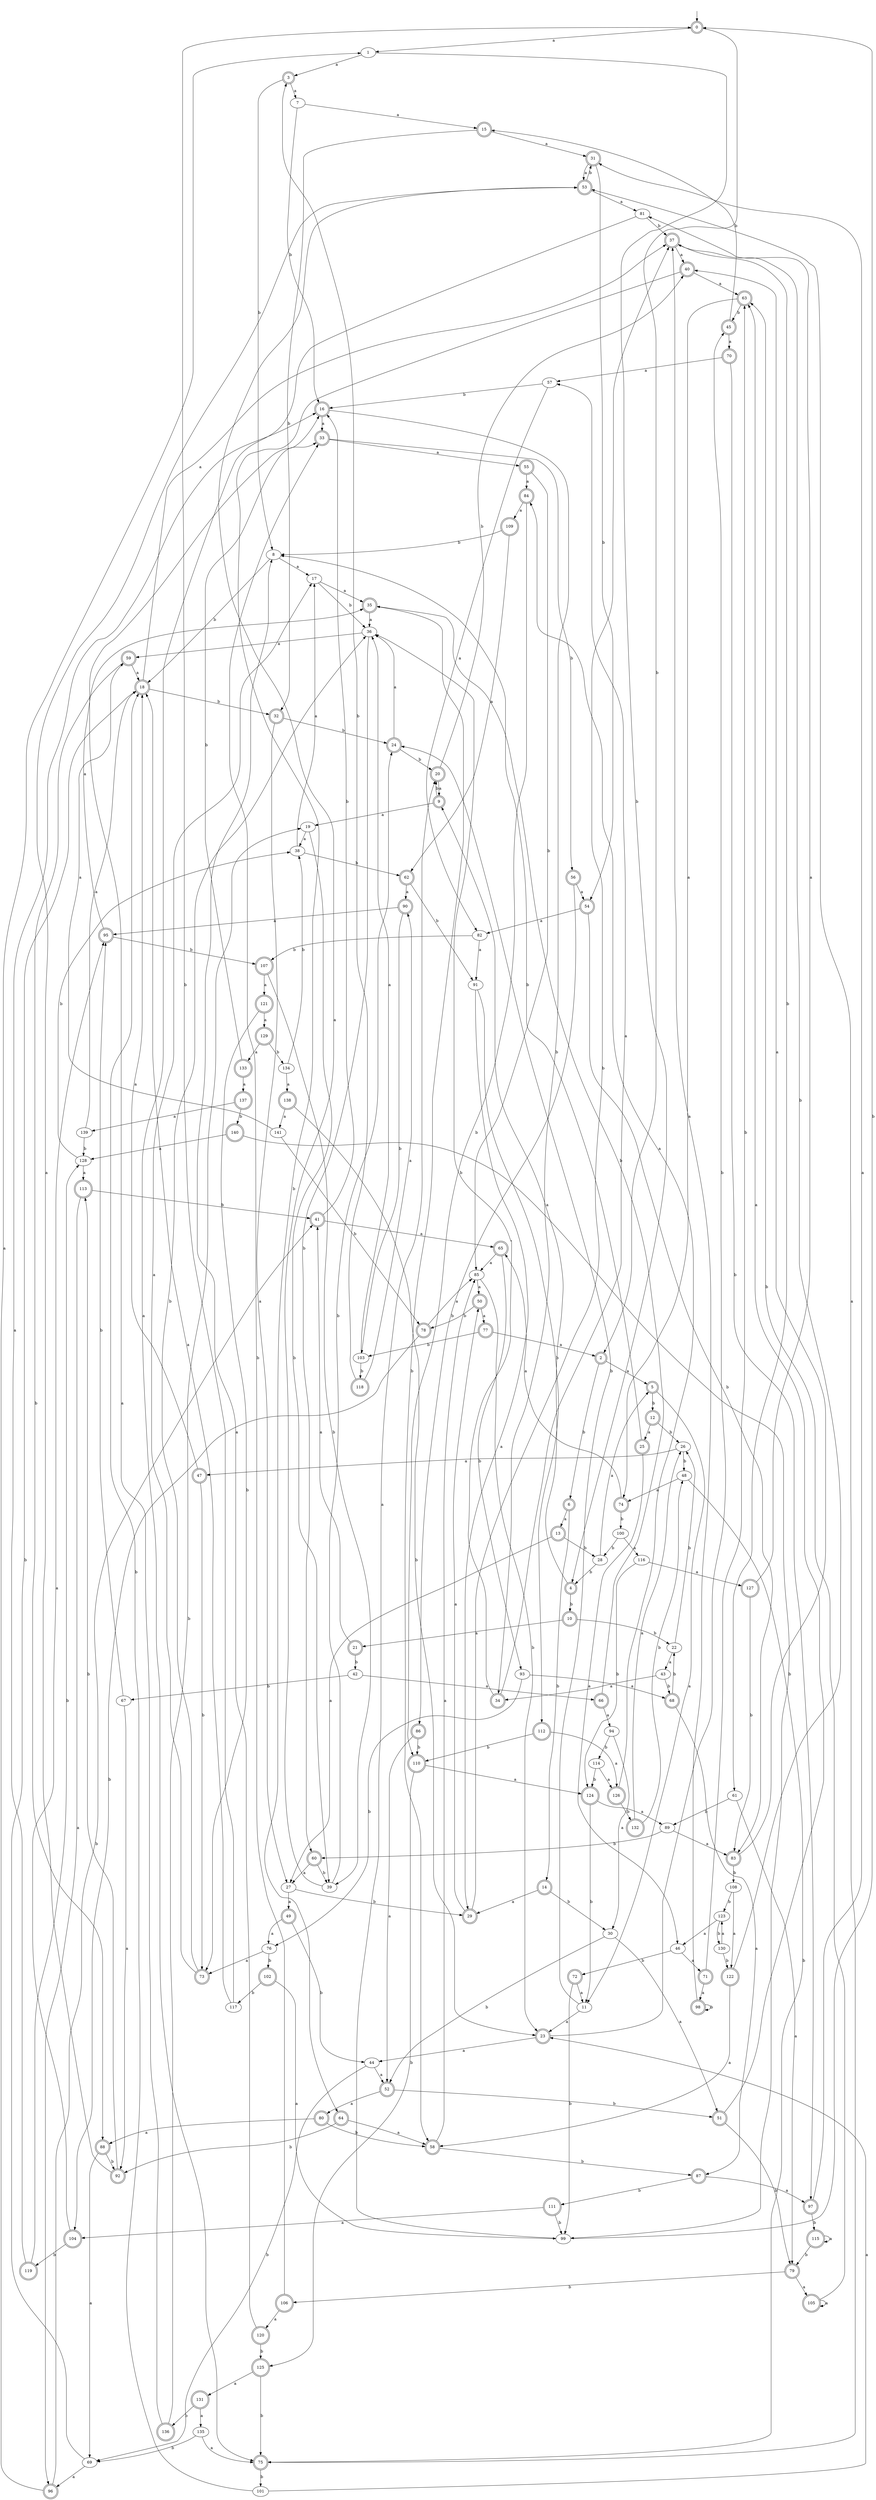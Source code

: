 digraph RandomDFA {
  __start0 [label="", shape=none];
  __start0 -> 0 [label=""];
  0 [shape=circle] [shape=doublecircle]
  0 -> 1 [label="a"]
  0 -> 2 [label="b"]
  1
  1 -> 3 [label="a"]
  1 -> 4 [label="b"]
  2 [shape=doublecircle]
  2 -> 5 [label="a"]
  2 -> 6 [label="b"]
  3 [shape=doublecircle]
  3 -> 7 [label="a"]
  3 -> 8 [label="b"]
  4 [shape=doublecircle]
  4 -> 9 [label="a"]
  4 -> 10 [label="b"]
  5 [shape=doublecircle]
  5 -> 11 [label="a"]
  5 -> 12 [label="b"]
  6 [shape=doublecircle]
  6 -> 13 [label="a"]
  6 -> 14 [label="b"]
  7
  7 -> 15 [label="a"]
  7 -> 16 [label="b"]
  8
  8 -> 17 [label="a"]
  8 -> 18 [label="b"]
  9 [shape=doublecircle]
  9 -> 19 [label="a"]
  9 -> 20 [label="b"]
  10 [shape=doublecircle]
  10 -> 21 [label="a"]
  10 -> 22 [label="b"]
  11
  11 -> 23 [label="a"]
  11 -> 24 [label="b"]
  12 [shape=doublecircle]
  12 -> 25 [label="a"]
  12 -> 26 [label="b"]
  13 [shape=doublecircle]
  13 -> 27 [label="a"]
  13 -> 28 [label="b"]
  14 [shape=doublecircle]
  14 -> 29 [label="a"]
  14 -> 30 [label="b"]
  15 [shape=doublecircle]
  15 -> 31 [label="a"]
  15 -> 32 [label="b"]
  16 [shape=doublecircle]
  16 -> 33 [label="a"]
  16 -> 34 [label="b"]
  17
  17 -> 35 [label="a"]
  17 -> 36 [label="b"]
  18 [shape=doublecircle]
  18 -> 37 [label="a"]
  18 -> 32 [label="b"]
  19
  19 -> 38 [label="a"]
  19 -> 39 [label="b"]
  20 [shape=doublecircle]
  20 -> 9 [label="a"]
  20 -> 40 [label="b"]
  21 [shape=doublecircle]
  21 -> 41 [label="a"]
  21 -> 42 [label="b"]
  22
  22 -> 43 [label="a"]
  22 -> 26 [label="b"]
  23 [shape=doublecircle]
  23 -> 44 [label="a"]
  23 -> 45 [label="b"]
  24 [shape=doublecircle]
  24 -> 36 [label="a"]
  24 -> 20 [label="b"]
  25 [shape=doublecircle]
  25 -> 46 [label="a"]
  25 -> 8 [label="b"]
  26
  26 -> 47 [label="a"]
  26 -> 48 [label="b"]
  27
  27 -> 49 [label="a"]
  27 -> 29 [label="b"]
  28
  28 -> 5 [label="a"]
  28 -> 4 [label="b"]
  29 [shape=doublecircle]
  29 -> 50 [label="a"]
  29 -> 37 [label="b"]
  30
  30 -> 51 [label="a"]
  30 -> 52 [label="b"]
  31 [shape=doublecircle]
  31 -> 53 [label="a"]
  31 -> 54 [label="b"]
  32 [shape=doublecircle]
  32 -> 27 [label="a"]
  32 -> 24 [label="b"]
  33 [shape=doublecircle]
  33 -> 55 [label="a"]
  33 -> 56 [label="b"]
  34 [shape=doublecircle]
  34 -> 57 [label="a"]
  34 -> 36 [label="b"]
  35 [shape=doublecircle]
  35 -> 36 [label="a"]
  35 -> 58 [label="b"]
  36
  36 -> 59 [label="a"]
  36 -> 60 [label="b"]
  37 [shape=doublecircle]
  37 -> 40 [label="a"]
  37 -> 61 [label="b"]
  38
  38 -> 17 [label="a"]
  38 -> 62 [label="b"]
  39
  39 -> 53 [label="a"]
  39 -> 24 [label="b"]
  40 [shape=doublecircle]
  40 -> 63 [label="a"]
  40 -> 64 [label="b"]
  41 [shape=doublecircle]
  41 -> 65 [label="a"]
  41 -> 16 [label="b"]
  42
  42 -> 66 [label="a"]
  42 -> 67 [label="b"]
  43
  43 -> 34 [label="a"]
  43 -> 68 [label="b"]
  44
  44 -> 52 [label="a"]
  44 -> 69 [label="b"]
  45 [shape=doublecircle]
  45 -> 70 [label="a"]
  45 -> 15 [label="b"]
  46
  46 -> 71 [label="a"]
  46 -> 72 [label="b"]
  47 [shape=doublecircle]
  47 -> 18 [label="a"]
  47 -> 73 [label="b"]
  48
  48 -> 74 [label="a"]
  48 -> 75 [label="b"]
  49 [shape=doublecircle]
  49 -> 76 [label="a"]
  49 -> 44 [label="b"]
  50 [shape=doublecircle]
  50 -> 77 [label="a"]
  50 -> 78 [label="b"]
  51 [shape=doublecircle]
  51 -> 63 [label="a"]
  51 -> 79 [label="b"]
  52 [shape=doublecircle]
  52 -> 80 [label="a"]
  52 -> 51 [label="b"]
  53 [shape=doublecircle]
  53 -> 81 [label="a"]
  53 -> 31 [label="b"]
  54 [shape=doublecircle]
  54 -> 82 [label="a"]
  54 -> 83 [label="b"]
  55 [shape=doublecircle]
  55 -> 84 [label="a"]
  55 -> 85 [label="b"]
  56 [shape=doublecircle]
  56 -> 54 [label="a"]
  56 -> 86 [label="b"]
  57
  57 -> 82 [label="a"]
  57 -> 16 [label="b"]
  58 [shape=doublecircle]
  58 -> 85 [label="a"]
  58 -> 87 [label="b"]
  59 [shape=doublecircle]
  59 -> 18 [label="a"]
  59 -> 88 [label="b"]
  60 [shape=doublecircle]
  60 -> 27 [label="a"]
  60 -> 39 [label="b"]
  61
  61 -> 79 [label="a"]
  61 -> 89 [label="b"]
  62 [shape=doublecircle]
  62 -> 90 [label="a"]
  62 -> 91 [label="b"]
  63 [shape=doublecircle]
  63 -> 74 [label="a"]
  63 -> 45 [label="b"]
  64 [shape=doublecircle]
  64 -> 58 [label="a"]
  64 -> 92 [label="b"]
  65 [shape=doublecircle]
  65 -> 85 [label="a"]
  65 -> 93 [label="b"]
  66 [shape=doublecircle]
  66 -> 94 [label="a"]
  66 -> 35 [label="b"]
  67
  67 -> 92 [label="a"]
  67 -> 95 [label="b"]
  68 [shape=doublecircle]
  68 -> 87 [label="a"]
  68 -> 22 [label="b"]
  69
  69 -> 96 [label="a"]
  69 -> 18 [label="b"]
  70 [shape=doublecircle]
  70 -> 57 [label="a"]
  70 -> 97 [label="b"]
  71 [shape=doublecircle]
  71 -> 98 [label="a"]
  71 -> 63 [label="b"]
  72 [shape=doublecircle]
  72 -> 11 [label="a"]
  72 -> 99 [label="b"]
  73 [shape=doublecircle]
  73 -> 17 [label="a"]
  73 -> 36 [label="b"]
  74 [shape=doublecircle]
  74 -> 65 [label="a"]
  74 -> 100 [label="b"]
  75 [shape=doublecircle]
  75 -> 53 [label="a"]
  75 -> 101 [label="b"]
  76
  76 -> 73 [label="a"]
  76 -> 102 [label="b"]
  77 [shape=doublecircle]
  77 -> 2 [label="a"]
  77 -> 103 [label="b"]
  78 [shape=doublecircle]
  78 -> 85 [label="a"]
  78 -> 104 [label="b"]
  79 [shape=doublecircle]
  79 -> 105 [label="a"]
  79 -> 106 [label="b"]
  80 [shape=doublecircle]
  80 -> 88 [label="a"]
  80 -> 58 [label="b"]
  81
  81 -> 75 [label="a"]
  81 -> 37 [label="b"]
  82
  82 -> 91 [label="a"]
  82 -> 107 [label="b"]
  83 [shape=doublecircle]
  83 -> 40 [label="a"]
  83 -> 108 [label="b"]
  84 [shape=doublecircle]
  84 -> 109 [label="a"]
  84 -> 110 [label="b"]
  85
  85 -> 50 [label="a"]
  85 -> 23 [label="b"]
  86 [shape=doublecircle]
  86 -> 52 [label="a"]
  86 -> 110 [label="b"]
  87 [shape=doublecircle]
  87 -> 97 [label="a"]
  87 -> 111 [label="b"]
  88 [shape=doublecircle]
  88 -> 69 [label="a"]
  88 -> 92 [label="b"]
  89
  89 -> 83 [label="a"]
  89 -> 60 [label="b"]
  90 [shape=doublecircle]
  90 -> 95 [label="a"]
  90 -> 103 [label="b"]
  91
  91 -> 29 [label="a"]
  91 -> 112 [label="b"]
  92 [shape=doublecircle]
  92 -> 53 [label="a"]
  92 -> 113 [label="b"]
  93
  93 -> 68 [label="a"]
  93 -> 76 [label="b"]
  94
  94 -> 30 [label="a"]
  94 -> 114 [label="b"]
  95 [shape=doublecircle]
  95 -> 35 [label="a"]
  95 -> 107 [label="b"]
  96 [shape=doublecircle]
  96 -> 1 [label="a"]
  96 -> 41 [label="b"]
  97 [shape=doublecircle]
  97 -> 31 [label="a"]
  97 -> 115 [label="b"]
  98 [shape=doublecircle]
  98 -> 37 [label="a"]
  98 -> 98 [label="b"]
  99
  99 -> 20 [label="a"]
  99 -> 0 [label="b"]
  100
  100 -> 116 [label="a"]
  100 -> 28 [label="b"]
  101
  101 -> 23 [label="a"]
  101 -> 18 [label="b"]
  102 [shape=doublecircle]
  102 -> 99 [label="a"]
  102 -> 117 [label="b"]
  103
  103 -> 36 [label="a"]
  103 -> 118 [label="b"]
  104 [shape=doublecircle]
  104 -> 95 [label="a"]
  104 -> 119 [label="b"]
  105 [shape=doublecircle]
  105 -> 105 [label="a"]
  105 -> 63 [label="b"]
  106 [shape=doublecircle]
  106 -> 120 [label="a"]
  106 -> 33 [label="b"]
  107 [shape=doublecircle]
  107 -> 121 [label="a"]
  107 -> 39 [label="b"]
  108
  108 -> 122 [label="a"]
  108 -> 123 [label="b"]
  109 [shape=doublecircle]
  109 -> 62 [label="a"]
  109 -> 8 [label="b"]
  110 [shape=doublecircle]
  110 -> 124 [label="a"]
  110 -> 125 [label="b"]
  111 [shape=doublecircle]
  111 -> 104 [label="a"]
  111 -> 99 [label="b"]
  112 [shape=doublecircle]
  112 -> 126 [label="a"]
  112 -> 110 [label="b"]
  113 [shape=doublecircle]
  113 -> 96 [label="a"]
  113 -> 41 [label="b"]
  114
  114 -> 126 [label="a"]
  114 -> 124 [label="b"]
  115 [shape=doublecircle]
  115 -> 115 [label="a"]
  115 -> 79 [label="b"]
  116
  116 -> 127 [label="a"]
  116 -> 124 [label="b"]
  117
  117 -> 18 [label="a"]
  117 -> 0 [label="b"]
  118 [shape=doublecircle]
  118 -> 90 [label="a"]
  118 -> 3 [label="b"]
  119 [shape=doublecircle]
  119 -> 16 [label="a"]
  119 -> 128 [label="b"]
  120 [shape=doublecircle]
  120 -> 8 [label="a"]
  120 -> 125 [label="b"]
  121 [shape=doublecircle]
  121 -> 129 [label="a"]
  121 -> 73 [label="b"]
  122 [shape=doublecircle]
  122 -> 58 [label="a"]
  122 -> 37 [label="b"]
  123
  123 -> 46 [label="a"]
  123 -> 130 [label="b"]
  124 [shape=doublecircle]
  124 -> 89 [label="a"]
  124 -> 11 [label="b"]
  125 [shape=doublecircle]
  125 -> 131 [label="a"]
  125 -> 75 [label="b"]
  126 [shape=doublecircle]
  126 -> 84 [label="a"]
  126 -> 132 [label="b"]
  127 [shape=doublecircle]
  127 -> 81 [label="a"]
  127 -> 83 [label="b"]
  128
  128 -> 113 [label="a"]
  128 -> 38 [label="b"]
  129 [shape=doublecircle]
  129 -> 133 [label="a"]
  129 -> 134 [label="b"]
  130
  130 -> 123 [label="a"]
  130 -> 122 [label="b"]
  131 [shape=doublecircle]
  131 -> 135 [label="a"]
  131 -> 136 [label="b"]
  132 [shape=doublecircle]
  132 -> 26 [label="a"]
  132 -> 48 [label="b"]
  133 [shape=doublecircle]
  133 -> 137 [label="a"]
  133 -> 33 [label="b"]
  134
  134 -> 138 [label="a"]
  134 -> 38 [label="b"]
  135
  135 -> 75 [label="a"]
  135 -> 69 [label="b"]
  136 [shape=doublecircle]
  136 -> 16 [label="a"]
  136 -> 19 [label="b"]
  137 [shape=doublecircle]
  137 -> 139 [label="a"]
  137 -> 140 [label="b"]
  138 [shape=doublecircle]
  138 -> 141 [label="a"]
  138 -> 23 [label="b"]
  139
  139 -> 18 [label="a"]
  139 -> 128 [label="b"]
  140 [shape=doublecircle]
  140 -> 128 [label="a"]
  140 -> 99 [label="b"]
  141
  141 -> 59 [label="a"]
  141 -> 78 [label="b"]
}
